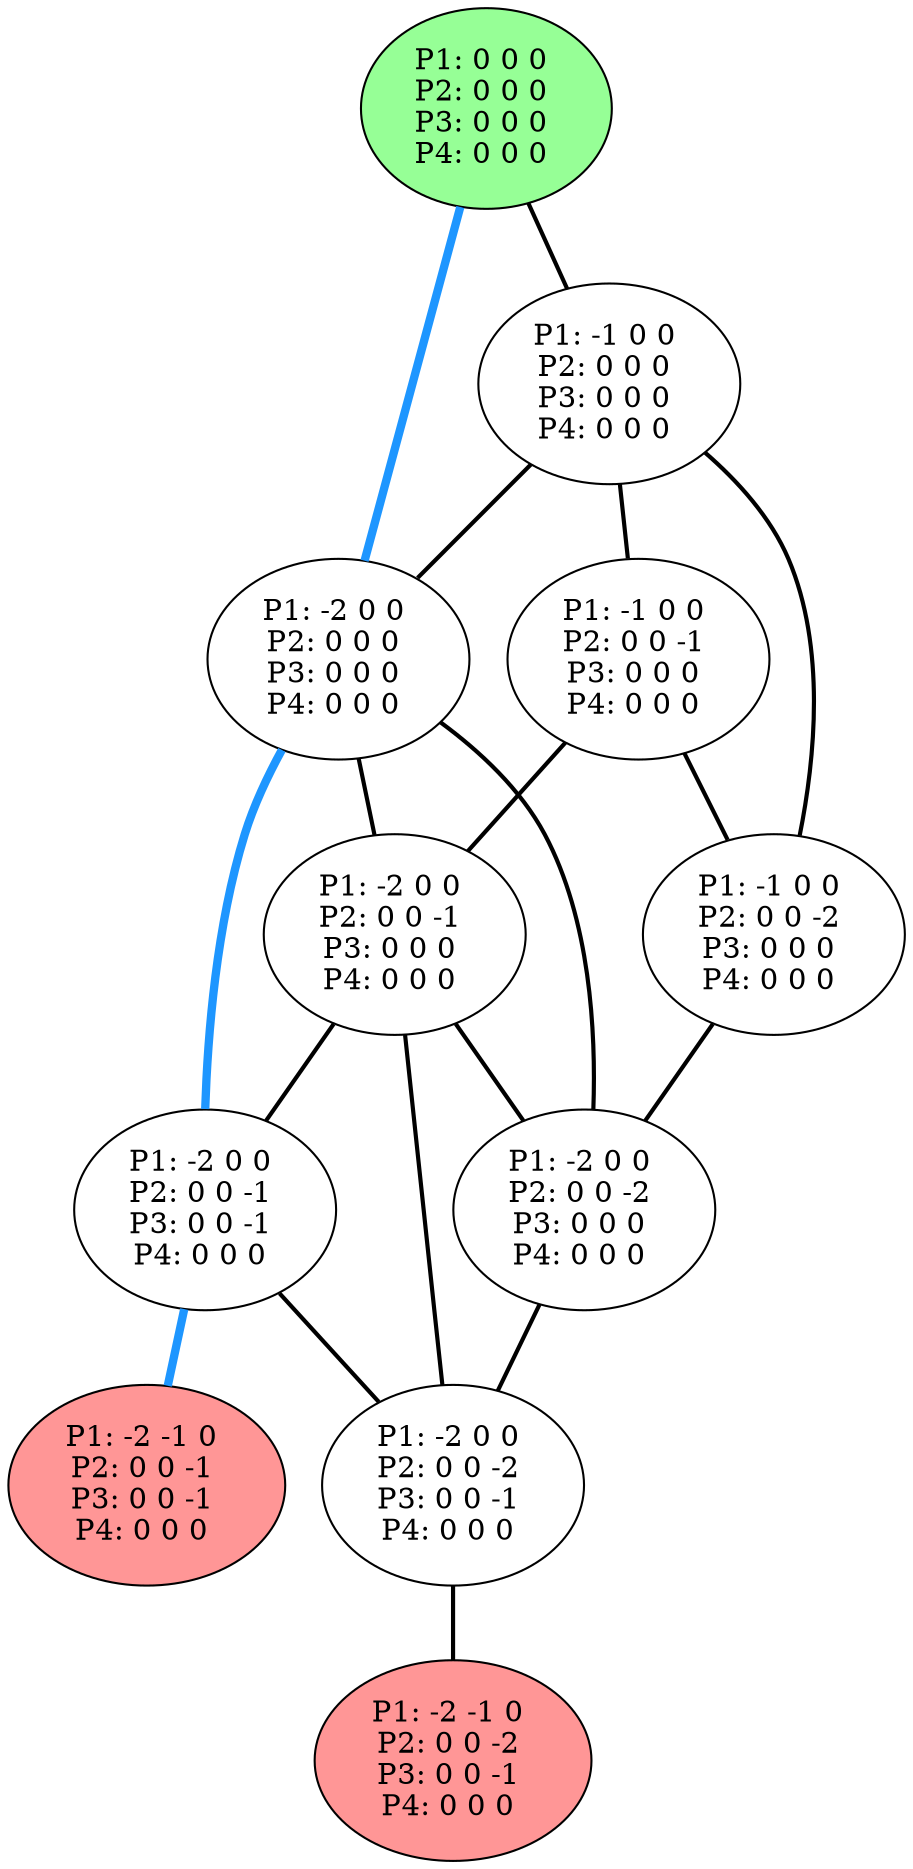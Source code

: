 graph G {
color = "black"
0 [label = "P1: 0 0 0 
P2: 0 0 0 
P3: 0 0 0 
P4: 0 0 0 
",  style="filled", fillcolor = "#96FF96"];
1 [label = "P1: -1 0 0 
P2: 0 0 0 
P3: 0 0 0 
P4: 0 0 0 
"];
2 [label = "P1: -2 0 0 
P2: 0 0 0 
P3: 0 0 0 
P4: 0 0 0 
"];
3 [label = "P1: -1 0 0 
P2: 0 0 -1 
P3: 0 0 0 
P4: 0 0 0 
"];
4 [label = "P1: -1 0 0 
P2: 0 0 -2 
P3: 0 0 0 
P4: 0 0 0 
"];
5 [label = "P1: -2 0 0 
P2: 0 0 -1 
P3: 0 0 0 
P4: 0 0 0 
"];
6 [label = "P1: -2 0 0 
P2: 0 0 -2 
P3: 0 0 0 
P4: 0 0 0 
"];
7 [label = "P1: -2 0 0 
P2: 0 0 -1 
P3: 0 0 -1 
P4: 0 0 0 
"];
8 [label = "P1: -2 0 0 
P2: 0 0 -2 
P3: 0 0 -1 
P4: 0 0 0 
"];
9 [label = "P1: -2 -1 0 
P2: 0 0 -1 
P3: 0 0 -1 
P4: 0 0 0 
",  style="filled", fillcolor = "#FF9696"];
10 [label = "P1: -2 -1 0 
P2: 0 0 -2 
P3: 0 0 -1 
P4: 0 0 0 
",  style="filled", fillcolor = "#FF9696"];
edge [style=bold];
0 -- 1 [color=black];
0 -- 2 [color="#1E96FF", penwidth=4.0];

1 -- 2 [color=black];
1 -- 3 [color=black];
1 -- 4 [color=black];

2 -- 5 [color=black];
2 -- 6 [color=black];
2 -- 7 [color="#1E96FF", penwidth=4.0];

3 -- 5 [color=black];
3 -- 4 [color=black];

4 -- 6 [color=black];

5 -- 6 [color=black];
5 -- 7 [color=black];
5 -- 8 [color=black];

6 -- 8 [color=black];

7 -- 9 [color="#1E96FF", penwidth=4.0];
7 -- 8 [color=black];

8 -- 10 [color=black];



}
